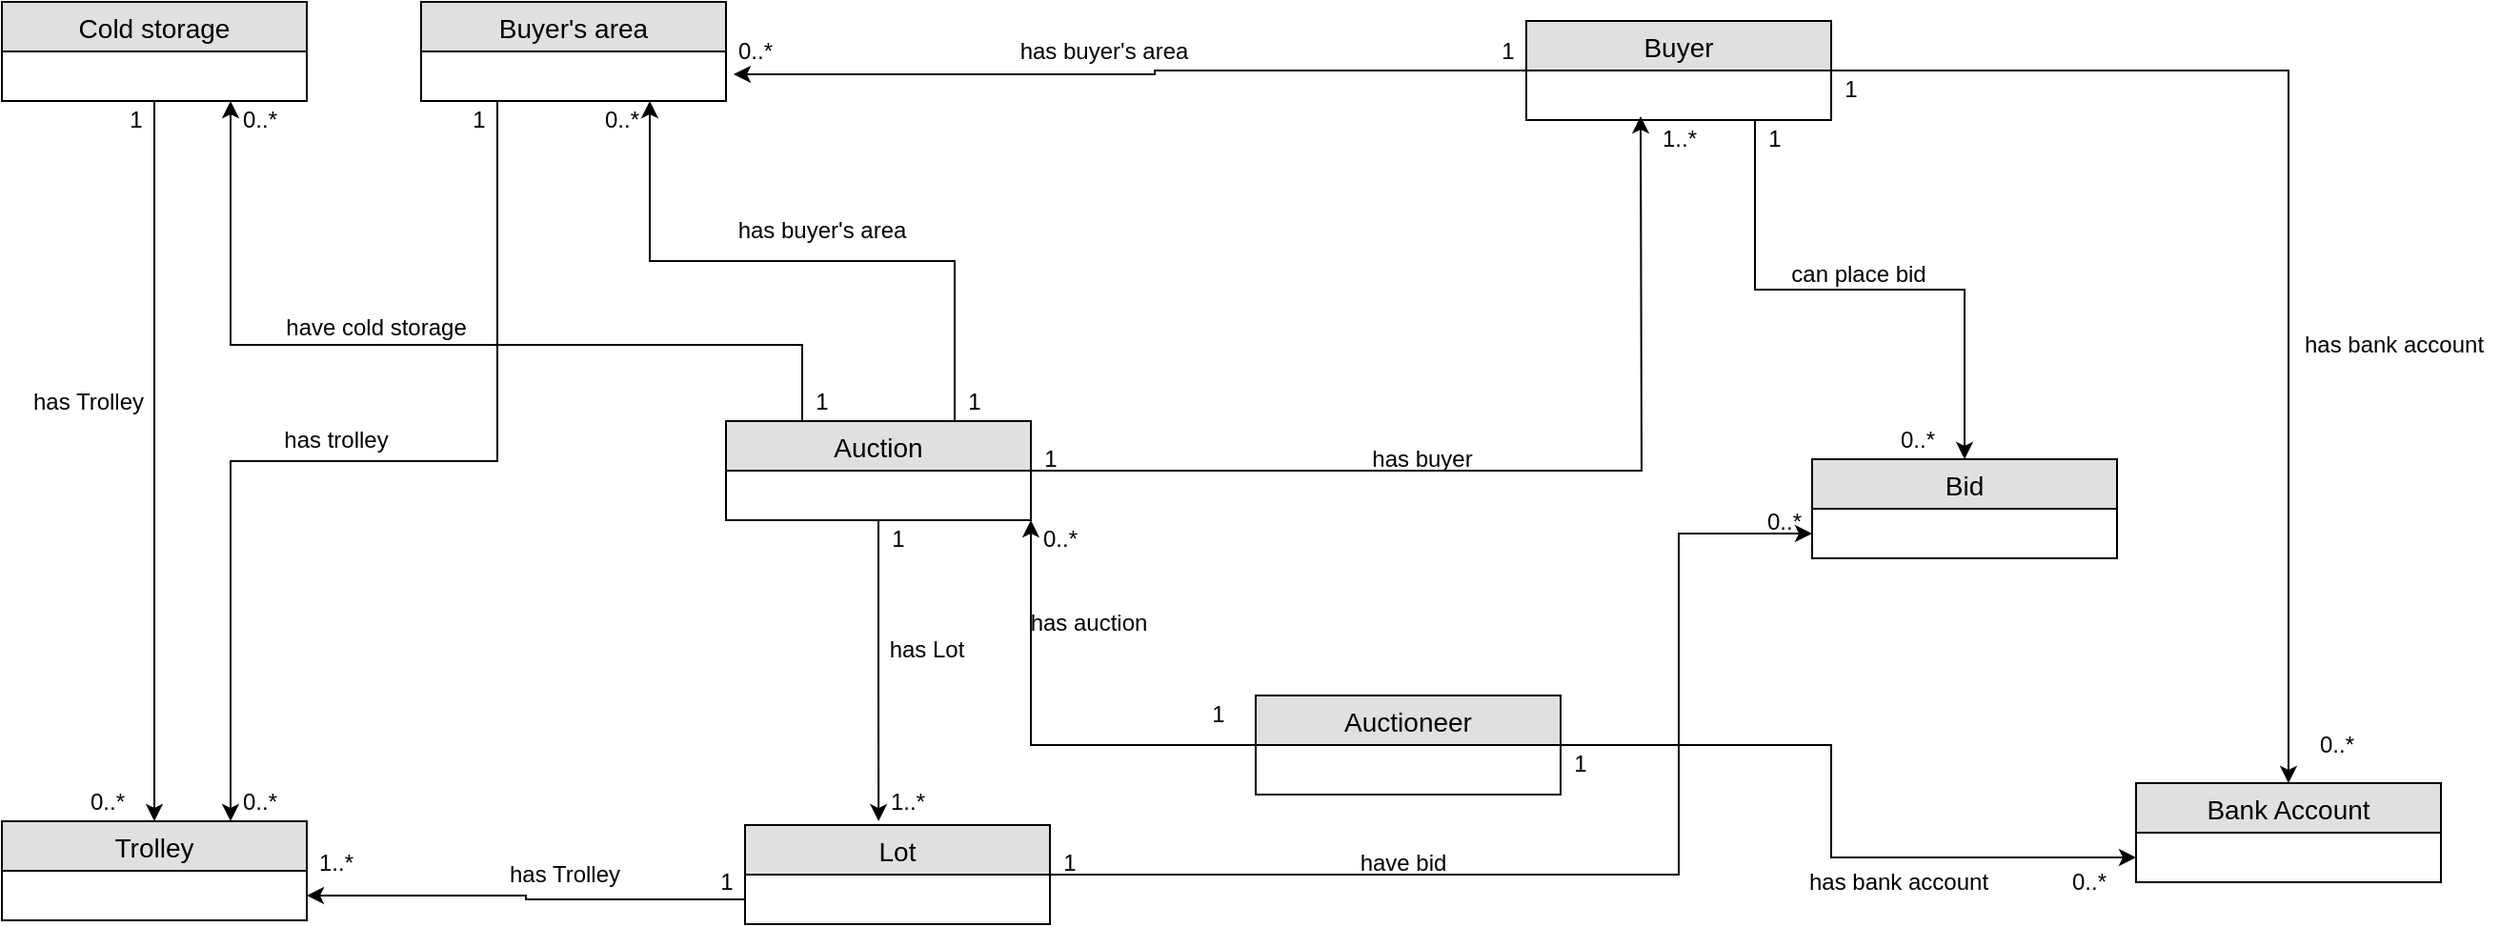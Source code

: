 <mxfile version="12.6.2" type="google"><diagram id="cTREQeRaPeJA7h0WVAVg" name="Page-1"><mxGraphModel dx="2249" dy="745" grid="1" gridSize="10" guides="1" tooltips="1" connect="1" arrows="1" fold="1" page="1" pageScale="1" pageWidth="827" pageHeight="1169" math="0" shadow="0"><root><mxCell id="0"/><mxCell id="1" parent="0"/><mxCell id="dg1KDM1jqZFqHhpTpWqI-6" value="Trolley" style="swimlane;fontStyle=0;childLayout=stackLayout;horizontal=1;startSize=26;fillColor=#e0e0e0;horizontalStack=0;resizeParent=1;resizeParentMax=0;resizeLast=0;collapsible=1;marginBottom=0;swimlaneFillColor=#ffffff;align=center;fontSize=14;" vertex="1" parent="1"><mxGeometry x="-230" y="450" width="160" height="52" as="geometry"/></mxCell><mxCell id="dg1KDM1jqZFqHhpTpWqI-41" style="edgeStyle=orthogonalEdgeStyle;rounded=0;orthogonalLoop=1;jettySize=auto;html=1;entryX=0.5;entryY=0;entryDx=0;entryDy=0;" edge="1" parent="1" source="dg1KDM1jqZFqHhpTpWqI-10" target="dg1KDM1jqZFqHhpTpWqI-14"><mxGeometry relative="1" as="geometry"/></mxCell><mxCell id="dg1KDM1jqZFqHhpTpWqI-106" style="edgeStyle=orthogonalEdgeStyle;rounded=0;orthogonalLoop=1;jettySize=auto;html=1;exitX=0;exitY=0.5;exitDx=0;exitDy=0;entryX=0.133;entryY=1.1;entryDx=0;entryDy=0;entryPerimeter=0;" edge="1" parent="1" source="dg1KDM1jqZFqHhpTpWqI-10" target="dg1KDM1jqZFqHhpTpWqI-46"><mxGeometry relative="1" as="geometry"/></mxCell><mxCell id="dg1KDM1jqZFqHhpTpWqI-114" style="edgeStyle=orthogonalEdgeStyle;rounded=0;orthogonalLoop=1;jettySize=auto;html=1;exitX=0.75;exitY=1;exitDx=0;exitDy=0;entryX=0.5;entryY=0;entryDx=0;entryDy=0;" edge="1" parent="1" source="dg1KDM1jqZFqHhpTpWqI-10" target="dg1KDM1jqZFqHhpTpWqI-97"><mxGeometry relative="1" as="geometry"/></mxCell><mxCell id="dg1KDM1jqZFqHhpTpWqI-10" value="Buyer" style="swimlane;fontStyle=0;childLayout=stackLayout;horizontal=1;startSize=26;fillColor=#e0e0e0;horizontalStack=0;resizeParent=1;resizeParentMax=0;resizeLast=0;collapsible=1;marginBottom=0;swimlaneFillColor=#ffffff;align=center;fontSize=14;" vertex="1" parent="1"><mxGeometry x="570" y="30" width="160" height="52" as="geometry"/></mxCell><mxCell id="dg1KDM1jqZFqHhpTpWqI-14" value="Bank Account" style="swimlane;fontStyle=0;childLayout=stackLayout;horizontal=1;startSize=26;fillColor=#e0e0e0;horizontalStack=0;resizeParent=1;resizeParentMax=0;resizeLast=0;collapsible=1;marginBottom=0;swimlaneFillColor=#ffffff;align=center;fontSize=14;" vertex="1" parent="1"><mxGeometry x="890" y="430" width="160" height="52" as="geometry"/></mxCell><mxCell id="dg1KDM1jqZFqHhpTpWqI-63" style="edgeStyle=orthogonalEdgeStyle;rounded=0;orthogonalLoop=1;jettySize=auto;html=1;entryX=0.5;entryY=0;entryDx=0;entryDy=0;" edge="1" parent="1" source="dg1KDM1jqZFqHhpTpWqI-25" target="dg1KDM1jqZFqHhpTpWqI-6"><mxGeometry relative="1" as="geometry"/></mxCell><mxCell id="dg1KDM1jqZFqHhpTpWqI-25" value="Cold storage" style="swimlane;fontStyle=0;childLayout=stackLayout;horizontal=1;startSize=26;fillColor=#e0e0e0;horizontalStack=0;resizeParent=1;resizeParentMax=0;resizeLast=0;collapsible=1;marginBottom=0;swimlaneFillColor=#ffffff;align=center;fontSize=14;" vertex="1" parent="1"><mxGeometry x="-230" y="20" width="160" height="52" as="geometry"/></mxCell><mxCell id="dg1KDM1jqZFqHhpTpWqI-92" style="edgeStyle=orthogonalEdgeStyle;rounded=0;orthogonalLoop=1;jettySize=auto;html=1;exitX=0.75;exitY=0;exitDx=0;exitDy=0;entryX=0.75;entryY=1;entryDx=0;entryDy=0;" edge="1" parent="1" source="dg1KDM1jqZFqHhpTpWqI-29" target="dg1KDM1jqZFqHhpTpWqI-33"><mxGeometry relative="1" as="geometry"/></mxCell><mxCell id="dg1KDM1jqZFqHhpTpWqI-104" style="edgeStyle=orthogonalEdgeStyle;rounded=0;orthogonalLoop=1;jettySize=auto;html=1;exitX=0.5;exitY=1;exitDx=0;exitDy=0;entryX=0.438;entryY=-0.038;entryDx=0;entryDy=0;entryPerimeter=0;" edge="1" parent="1" source="dg1KDM1jqZFqHhpTpWqI-29" target="dg1KDM1jqZFqHhpTpWqI-51"><mxGeometry relative="1" as="geometry"/></mxCell><mxCell id="dg1KDM1jqZFqHhpTpWqI-107" style="edgeStyle=orthogonalEdgeStyle;rounded=0;orthogonalLoop=1;jettySize=auto;html=1;exitX=1;exitY=0.5;exitDx=0;exitDy=0;" edge="1" parent="1" source="dg1KDM1jqZFqHhpTpWqI-29"><mxGeometry relative="1" as="geometry"><mxPoint x="630" y="80" as="targetPoint"/></mxGeometry></mxCell><mxCell id="dg1KDM1jqZFqHhpTpWqI-124" style="edgeStyle=orthogonalEdgeStyle;rounded=0;orthogonalLoop=1;jettySize=auto;html=1;exitX=0.25;exitY=0;exitDx=0;exitDy=0;entryX=0.75;entryY=1;entryDx=0;entryDy=0;" edge="1" parent="1" source="dg1KDM1jqZFqHhpTpWqI-29" target="dg1KDM1jqZFqHhpTpWqI-25"><mxGeometry relative="1" as="geometry"><Array as="points"><mxPoint x="190" y="200"/><mxPoint x="-110" y="200"/></Array></mxGeometry></mxCell><mxCell id="dg1KDM1jqZFqHhpTpWqI-29" value="Auction" style="swimlane;fontStyle=0;childLayout=stackLayout;horizontal=1;startSize=26;fillColor=#e0e0e0;horizontalStack=0;resizeParent=1;resizeParentMax=0;resizeLast=0;collapsible=1;marginBottom=0;swimlaneFillColor=#ffffff;align=center;fontSize=14;" vertex="1" parent="1"><mxGeometry x="150" y="240" width="160" height="52" as="geometry"/></mxCell><mxCell id="dg1KDM1jqZFqHhpTpWqI-103" style="edgeStyle=orthogonalEdgeStyle;rounded=0;orthogonalLoop=1;jettySize=auto;html=1;exitX=0.25;exitY=1;exitDx=0;exitDy=0;entryX=0.75;entryY=0;entryDx=0;entryDy=0;" edge="1" parent="1" source="dg1KDM1jqZFqHhpTpWqI-33" target="dg1KDM1jqZFqHhpTpWqI-6"><mxGeometry relative="1" as="geometry"/></mxCell><mxCell id="dg1KDM1jqZFqHhpTpWqI-33" value="Buyer's area" style="swimlane;fontStyle=0;childLayout=stackLayout;horizontal=1;startSize=26;fillColor=#e0e0e0;horizontalStack=0;resizeParent=1;resizeParentMax=0;resizeLast=0;collapsible=1;marginBottom=0;swimlaneFillColor=#ffffff;align=center;fontSize=14;" vertex="1" parent="1"><mxGeometry x="-10" y="20" width="160" height="52" as="geometry"/></mxCell><mxCell id="dg1KDM1jqZFqHhpTpWqI-42" value="1" style="text;html=1;align=center;verticalAlign=middle;resizable=0;points=[];autosize=1;" vertex="1" parent="1"><mxGeometry x="730" y="56" width="20" height="20" as="geometry"/></mxCell><mxCell id="dg1KDM1jqZFqHhpTpWqI-43" value="0..*" style="text;html=1;align=center;verticalAlign=middle;resizable=0;points=[];autosize=1;" vertex="1" parent="1"><mxGeometry x="980" y="400" width="30" height="20" as="geometry"/></mxCell><mxCell id="dg1KDM1jqZFqHhpTpWqI-45" value="1" style="text;html=1;align=center;verticalAlign=middle;resizable=0;points=[];autosize=1;" vertex="1" parent="1"><mxGeometry x="550" y="36" width="20" height="20" as="geometry"/></mxCell><mxCell id="dg1KDM1jqZFqHhpTpWqI-46" value="0..*" style="text;html=1;align=center;verticalAlign=middle;resizable=0;points=[];autosize=1;" vertex="1" parent="1"><mxGeometry x="150" y="36" width="30" height="20" as="geometry"/></mxCell><mxCell id="dg1KDM1jqZFqHhpTpWqI-48" value="1" style="text;html=1;align=center;verticalAlign=middle;resizable=0;points=[];autosize=1;" vertex="1" parent="1"><mxGeometry x="310" y="250" width="20" height="20" as="geometry"/></mxCell><mxCell id="dg1KDM1jqZFqHhpTpWqI-49" value="1..*" style="text;html=1;align=center;verticalAlign=middle;resizable=0;points=[];autosize=1;" vertex="1" parent="1"><mxGeometry x="635" y="82" width="30" height="20" as="geometry"/></mxCell><mxCell id="dg1KDM1jqZFqHhpTpWqI-108" style="edgeStyle=orthogonalEdgeStyle;rounded=0;orthogonalLoop=1;jettySize=auto;html=1;exitX=1;exitY=0.5;exitDx=0;exitDy=0;entryX=0;entryY=0.75;entryDx=0;entryDy=0;" edge="1" parent="1" source="dg1KDM1jqZFqHhpTpWqI-51" target="dg1KDM1jqZFqHhpTpWqI-97"><mxGeometry relative="1" as="geometry"><Array as="points"><mxPoint x="650" y="478"/><mxPoint x="650" y="299"/></Array></mxGeometry></mxCell><mxCell id="dg1KDM1jqZFqHhpTpWqI-51" value="Lot" style="swimlane;fontStyle=0;childLayout=stackLayout;horizontal=1;startSize=26;fillColor=#e0e0e0;horizontalStack=0;resizeParent=1;resizeParentMax=0;resizeLast=0;collapsible=1;marginBottom=0;swimlaneFillColor=#ffffff;align=center;fontSize=14;" vertex="1" parent="1"><mxGeometry x="160" y="452" width="160" height="52" as="geometry"/></mxCell><mxCell id="dg1KDM1jqZFqHhpTpWqI-57" style="edgeStyle=orthogonalEdgeStyle;rounded=0;orthogonalLoop=1;jettySize=auto;html=1;entryX=1;entryY=0.75;entryDx=0;entryDy=0;exitX=0;exitY=0.75;exitDx=0;exitDy=0;" edge="1" parent="1" source="dg1KDM1jqZFqHhpTpWqI-51" target="dg1KDM1jqZFqHhpTpWqI-6"><mxGeometry relative="1" as="geometry"><mxPoint x="150" y="500" as="sourcePoint"/><mxPoint x="180" y="489" as="targetPoint"/></mxGeometry></mxCell><mxCell id="dg1KDM1jqZFqHhpTpWqI-58" value="1" style="text;html=1;align=center;verticalAlign=middle;resizable=0;points=[];autosize=1;" vertex="1" parent="1"><mxGeometry x="140" y="472" width="20" height="20" as="geometry"/></mxCell><mxCell id="dg1KDM1jqZFqHhpTpWqI-59" value="1..*" style="text;html=1;align=center;verticalAlign=middle;resizable=0;points=[];autosize=1;" vertex="1" parent="1"><mxGeometry x="-70" y="462" width="30" height="20" as="geometry"/></mxCell><mxCell id="dg1KDM1jqZFqHhpTpWqI-61" value="1" style="text;html=1;align=center;verticalAlign=middle;resizable=0;points=[];autosize=1;" vertex="1" parent="1"><mxGeometry x="230" y="292" width="20" height="20" as="geometry"/></mxCell><mxCell id="dg1KDM1jqZFqHhpTpWqI-62" value="1..*" style="text;html=1;align=center;verticalAlign=middle;resizable=0;points=[];autosize=1;" vertex="1" parent="1"><mxGeometry x="230" y="430" width="30" height="20" as="geometry"/></mxCell><mxCell id="dg1KDM1jqZFqHhpTpWqI-64" value="1" style="text;html=1;align=center;verticalAlign=middle;resizable=0;points=[];autosize=1;" vertex="1" parent="1"><mxGeometry x="-170" y="72" width="20" height="20" as="geometry"/></mxCell><mxCell id="dg1KDM1jqZFqHhpTpWqI-65" value="0..*" style="text;html=1;align=center;verticalAlign=middle;resizable=0;points=[];autosize=1;" vertex="1" parent="1"><mxGeometry x="-190" y="430" width="30" height="20" as="geometry"/></mxCell><mxCell id="dg1KDM1jqZFqHhpTpWqI-66" value="has bank account" style="text;html=1;align=center;verticalAlign=middle;resizable=0;points=[];autosize=1;" vertex="1" parent="1"><mxGeometry x="970" y="190" width="110" height="20" as="geometry"/></mxCell><mxCell id="dg1KDM1jqZFqHhpTpWqI-67" value="has buyer" style="text;html=1;align=center;verticalAlign=middle;resizable=0;points=[];autosize=1;" vertex="1" parent="1"><mxGeometry x="480" y="250" width="70" height="20" as="geometry"/></mxCell><mxCell id="dg1KDM1jqZFqHhpTpWqI-68" value="has buyer's area" style="text;html=1;align=center;verticalAlign=middle;resizable=0;points=[];autosize=1;" vertex="1" parent="1"><mxGeometry x="298" y="36" width="100" height="20" as="geometry"/></mxCell><mxCell id="dg1KDM1jqZFqHhpTpWqI-69" value="has Lot" style="text;html=1;align=center;verticalAlign=middle;resizable=0;points=[];autosize=1;" vertex="1" parent="1"><mxGeometry x="230" y="350" width="50" height="20" as="geometry"/></mxCell><mxCell id="dg1KDM1jqZFqHhpTpWqI-70" value="has Trolley" style="text;html=1;align=center;verticalAlign=middle;resizable=0;points=[];autosize=1;" vertex="1" parent="1"><mxGeometry x="30" y="468" width="70" height="20" as="geometry"/></mxCell><mxCell id="dg1KDM1jqZFqHhpTpWqI-71" value="has Trolley" style="text;html=1;align=center;verticalAlign=middle;resizable=0;points=[];autosize=1;" vertex="1" parent="1"><mxGeometry x="-220" y="220" width="70" height="20" as="geometry"/></mxCell><mxCell id="dg1KDM1jqZFqHhpTpWqI-76" style="edgeStyle=orthogonalEdgeStyle;rounded=0;orthogonalLoop=1;jettySize=auto;html=1;entryX=1;entryY=1;entryDx=0;entryDy=0;" edge="1" parent="1" source="dg1KDM1jqZFqHhpTpWqI-72" target="dg1KDM1jqZFqHhpTpWqI-29"><mxGeometry relative="1" as="geometry"><mxPoint x="470" y="289" as="targetPoint"/></mxGeometry></mxCell><mxCell id="dg1KDM1jqZFqHhpTpWqI-84" style="edgeStyle=orthogonalEdgeStyle;rounded=0;orthogonalLoop=1;jettySize=auto;html=1;entryX=0;entryY=0.5;entryDx=0;entryDy=0;" edge="1" parent="1" source="dg1KDM1jqZFqHhpTpWqI-72"><mxGeometry relative="1" as="geometry"><mxPoint x="890" y="469" as="targetPoint"/><Array as="points"><mxPoint x="730" y="469"/></Array></mxGeometry></mxCell><mxCell id="dg1KDM1jqZFqHhpTpWqI-72" value="Auctioneer" style="swimlane;fontStyle=0;childLayout=stackLayout;horizontal=1;startSize=26;fillColor=#e0e0e0;horizontalStack=0;resizeParent=1;resizeParentMax=0;resizeLast=0;collapsible=1;marginBottom=0;swimlaneFillColor=#ffffff;align=center;fontSize=14;" vertex="1" parent="1"><mxGeometry x="428" y="384" width="160" height="52" as="geometry"/></mxCell><mxCell id="dg1KDM1jqZFqHhpTpWqI-77" value="1" style="text;html=1;align=center;verticalAlign=middle;resizable=0;points=[];autosize=1;" vertex="1" parent="1"><mxGeometry x="398" y="384" width="20" height="20" as="geometry"/></mxCell><mxCell id="dg1KDM1jqZFqHhpTpWqI-78" value="0..*" style="text;html=1;align=center;verticalAlign=middle;resizable=0;points=[];autosize=1;" vertex="1" parent="1"><mxGeometry x="310" y="292" width="30" height="20" as="geometry"/></mxCell><mxCell id="dg1KDM1jqZFqHhpTpWqI-79" value="has auction" style="text;html=1;align=center;verticalAlign=middle;resizable=0;points=[];autosize=1;" vertex="1" parent="1"><mxGeometry x="300" y="336" width="80" height="20" as="geometry"/></mxCell><mxCell id="dg1KDM1jqZFqHhpTpWqI-85" value="1" style="text;html=1;align=center;verticalAlign=middle;resizable=0;points=[];autosize=1;" vertex="1" parent="1"><mxGeometry x="588" y="410" width="20" height="20" as="geometry"/></mxCell><mxCell id="dg1KDM1jqZFqHhpTpWqI-86" value="0..*" style="text;html=1;align=center;verticalAlign=middle;resizable=0;points=[];autosize=1;" vertex="1" parent="1"><mxGeometry x="850" y="472" width="30" height="20" as="geometry"/></mxCell><mxCell id="dg1KDM1jqZFqHhpTpWqI-87" value="has bank account" style="text;html=1;align=center;verticalAlign=middle;resizable=0;points=[];autosize=1;" vertex="1" parent="1"><mxGeometry x="710" y="472" width="110" height="20" as="geometry"/></mxCell><mxCell id="dg1KDM1jqZFqHhpTpWqI-90" value="1" style="text;html=1;align=center;verticalAlign=middle;resizable=0;points=[];autosize=1;" vertex="1" parent="1"><mxGeometry x="10" y="72" width="20" height="20" as="geometry"/></mxCell><mxCell id="dg1KDM1jqZFqHhpTpWqI-91" value="0..*" style="text;html=1;align=center;verticalAlign=middle;resizable=0;points=[];autosize=1;" vertex="1" parent="1"><mxGeometry x="-110" y="430" width="30" height="20" as="geometry"/></mxCell><mxCell id="dg1KDM1jqZFqHhpTpWqI-93" value="1" style="text;html=1;align=center;verticalAlign=middle;resizable=0;points=[];autosize=1;" vertex="1" parent="1"><mxGeometry x="270" y="220" width="20" height="20" as="geometry"/></mxCell><mxCell id="dg1KDM1jqZFqHhpTpWqI-94" value="0..*" style="text;html=1;align=center;verticalAlign=middle;resizable=0;points=[];autosize=1;" vertex="1" parent="1"><mxGeometry x="80" y="72" width="30" height="20" as="geometry"/></mxCell><mxCell id="dg1KDM1jqZFqHhpTpWqI-95" value="has buyer's area" style="text;html=1;align=center;verticalAlign=middle;resizable=0;points=[];autosize=1;" vertex="1" parent="1"><mxGeometry x="150" y="130" width="100" height="20" as="geometry"/></mxCell><mxCell id="dg1KDM1jqZFqHhpTpWqI-96" value="has trolley" style="text;html=1;align=center;verticalAlign=middle;resizable=0;points=[];autosize=1;" vertex="1" parent="1"><mxGeometry x="-90" y="240" width="70" height="20" as="geometry"/></mxCell><mxCell id="dg1KDM1jqZFqHhpTpWqI-97" value="Bid" style="swimlane;fontStyle=0;childLayout=stackLayout;horizontal=1;startSize=26;fillColor=#e0e0e0;horizontalStack=0;resizeParent=1;resizeParentMax=0;resizeLast=0;collapsible=1;marginBottom=0;swimlaneFillColor=#ffffff;align=center;fontSize=14;" vertex="1" parent="1"><mxGeometry x="720" y="260" width="160" height="52" as="geometry"/></mxCell><mxCell id="dg1KDM1jqZFqHhpTpWqI-109" value="1" style="text;html=1;align=center;verticalAlign=middle;resizable=0;points=[];autosize=1;" vertex="1" parent="1"><mxGeometry x="320" y="462" width="20" height="20" as="geometry"/></mxCell><mxCell id="dg1KDM1jqZFqHhpTpWqI-110" value="0..*" style="text;html=1;align=center;verticalAlign=middle;resizable=0;points=[];autosize=1;" vertex="1" parent="1"><mxGeometry x="690" y="283" width="30" height="20" as="geometry"/></mxCell><mxCell id="dg1KDM1jqZFqHhpTpWqI-113" value="have bid" style="text;html=1;align=center;verticalAlign=middle;resizable=0;points=[];autosize=1;" vertex="1" parent="1"><mxGeometry x="475" y="462" width="60" height="20" as="geometry"/></mxCell><mxCell id="dg1KDM1jqZFqHhpTpWqI-115" value="1" style="text;html=1;align=center;verticalAlign=middle;resizable=0;points=[];autosize=1;" vertex="1" parent="1"><mxGeometry x="690" y="82" width="20" height="20" as="geometry"/></mxCell><mxCell id="dg1KDM1jqZFqHhpTpWqI-116" value="0..*" style="text;html=1;align=center;verticalAlign=middle;resizable=0;points=[];autosize=1;" vertex="1" parent="1"><mxGeometry x="760" y="240" width="30" height="20" as="geometry"/></mxCell><mxCell id="dg1KDM1jqZFqHhpTpWqI-117" value="can place bid" style="text;html=1;align=center;verticalAlign=middle;resizable=0;points=[];autosize=1;" vertex="1" parent="1"><mxGeometry x="699" y="153" width="90" height="20" as="geometry"/></mxCell><mxCell id="dg1KDM1jqZFqHhpTpWqI-125" value="0..*" style="text;html=1;align=center;verticalAlign=middle;resizable=0;points=[];autosize=1;" vertex="1" parent="1"><mxGeometry x="-110" y="72" width="30" height="20" as="geometry"/></mxCell><mxCell id="dg1KDM1jqZFqHhpTpWqI-126" value="1" style="text;html=1;align=center;verticalAlign=middle;resizable=0;points=[];autosize=1;" vertex="1" parent="1"><mxGeometry x="190" y="220" width="20" height="20" as="geometry"/></mxCell><mxCell id="dg1KDM1jqZFqHhpTpWqI-127" value="have cold storage" style="text;html=1;align=center;verticalAlign=middle;resizable=0;points=[];autosize=1;" vertex="1" parent="1"><mxGeometry x="-89" y="181" width="110" height="20" as="geometry"/></mxCell></root></mxGraphModel></diagram></mxfile>